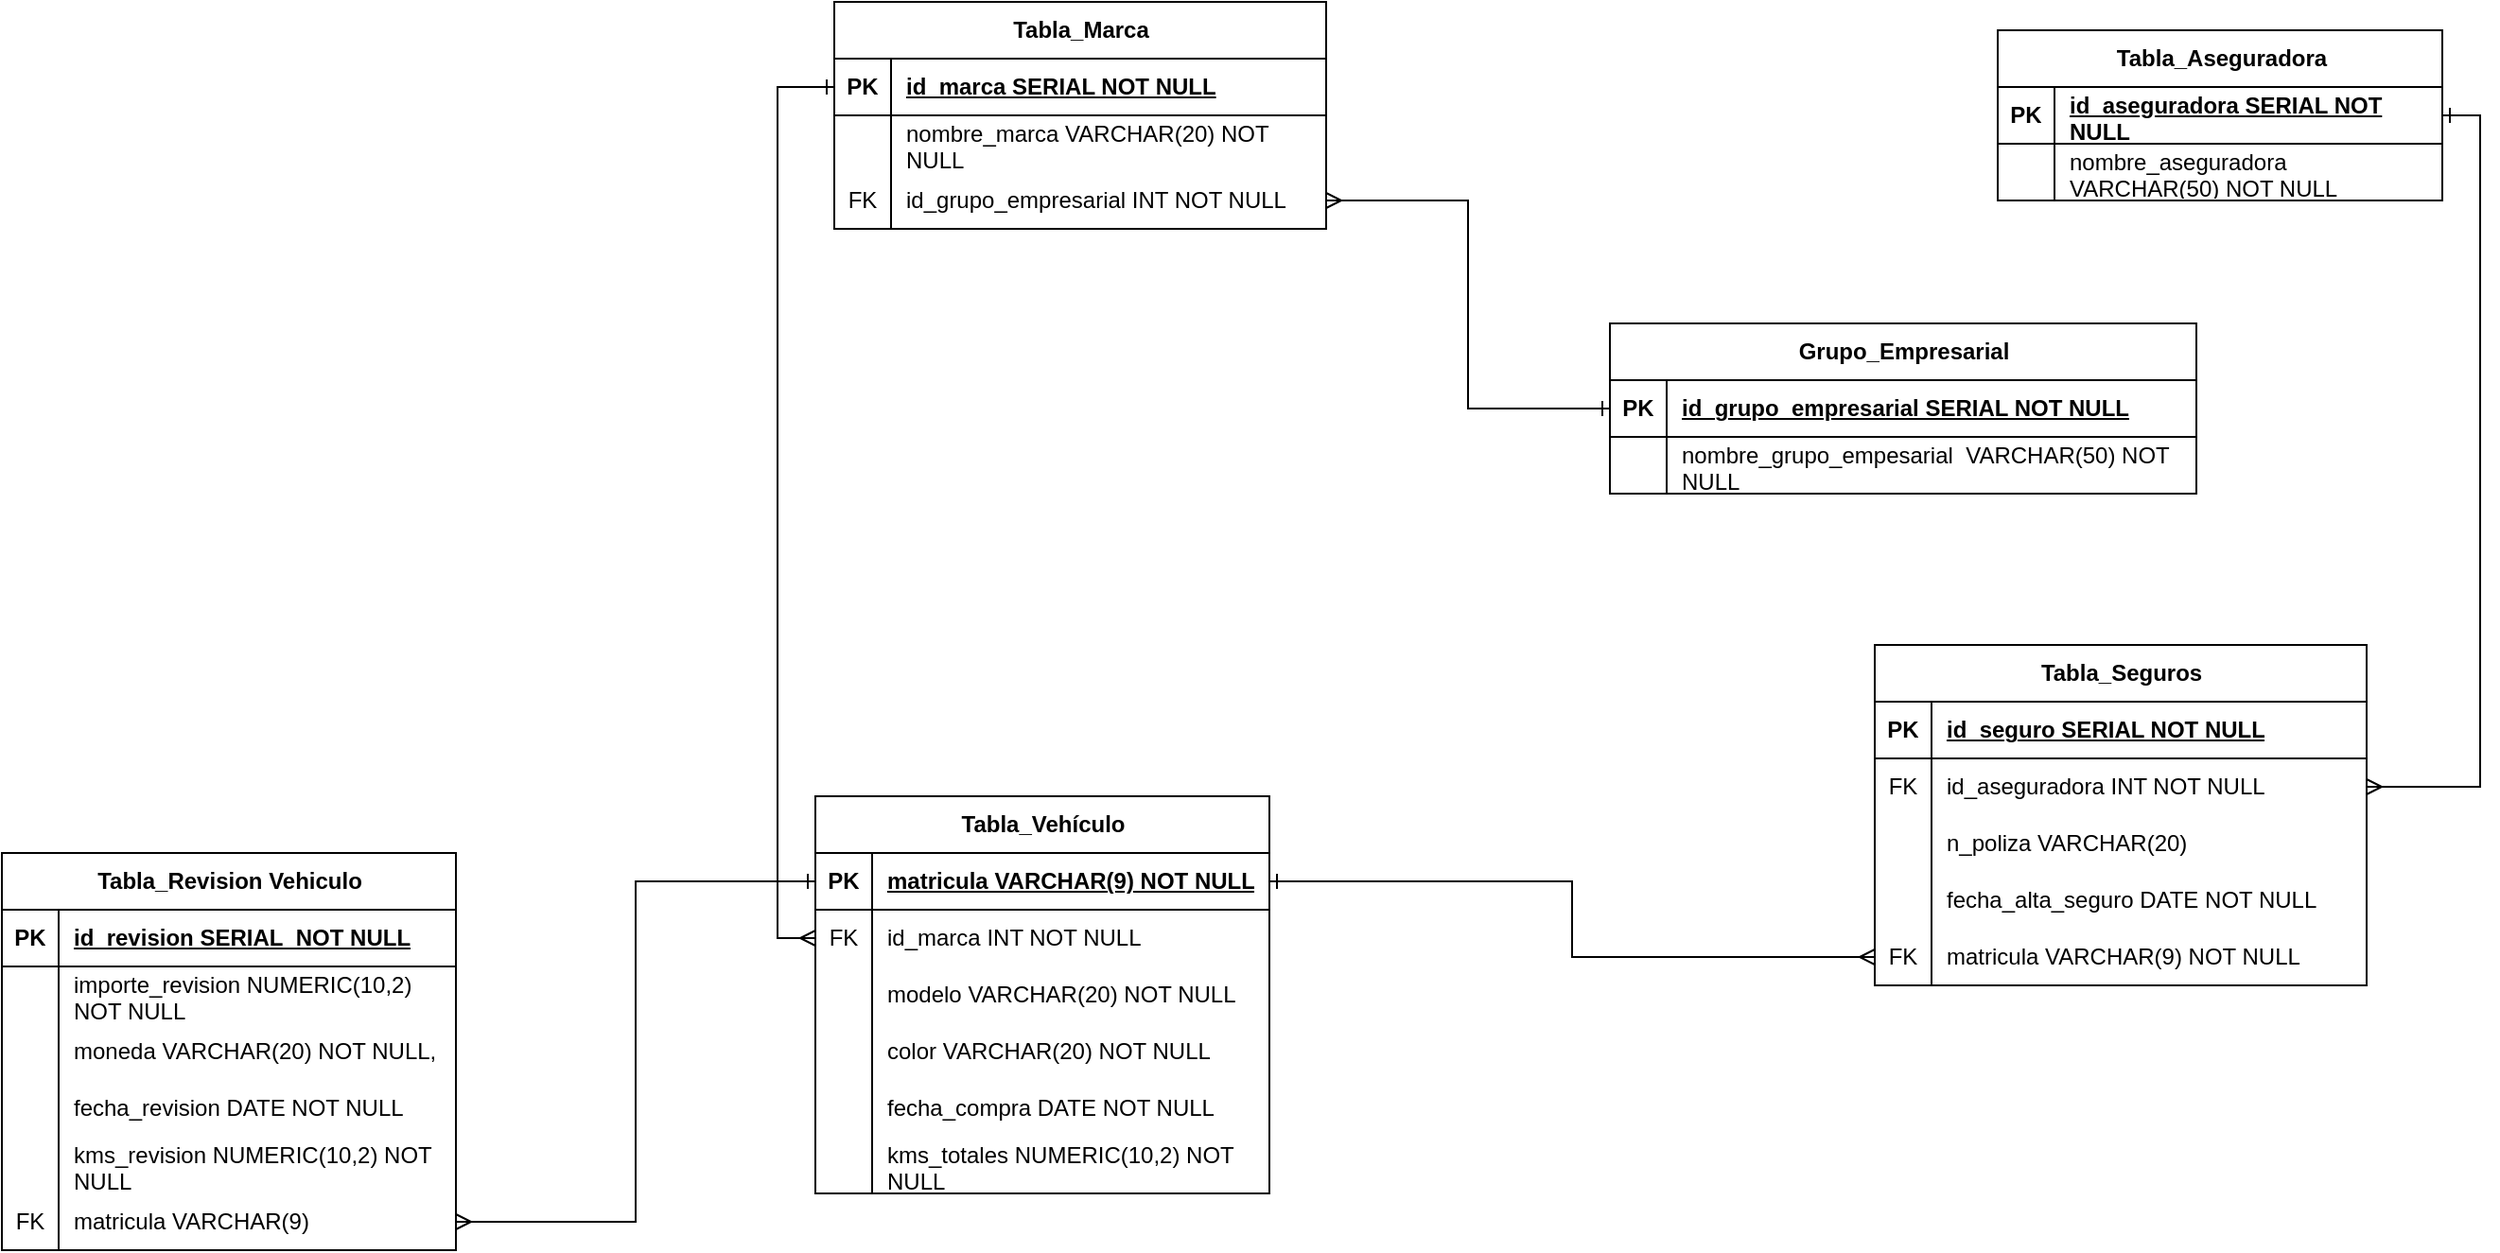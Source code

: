 <mxfile version="21.7.5" type="device">
  <diagram name="Page-1" id="oUNjSSE3--UeedlCqGmi">
    <mxGraphModel dx="2469" dy="788" grid="1" gridSize="10" guides="1" tooltips="1" connect="1" arrows="1" fold="1" page="1" pageScale="1" pageWidth="850" pageHeight="1100" math="0" shadow="0">
      <root>
        <mxCell id="0" />
        <mxCell id="1" parent="0" />
        <mxCell id="icRVlweDGyHsWJrIDKDO-14" value="Grupo_Empresarial" style="shape=table;startSize=30;container=1;collapsible=1;childLayout=tableLayout;fixedRows=1;rowLines=0;fontStyle=1;align=center;resizeLast=1;html=1;" parent="1" vertex="1">
          <mxGeometry x="130" y="350" width="310" height="90" as="geometry" />
        </mxCell>
        <mxCell id="icRVlweDGyHsWJrIDKDO-15" value="" style="shape=tableRow;horizontal=0;startSize=0;swimlaneHead=0;swimlaneBody=0;fillColor=none;collapsible=0;dropTarget=0;points=[[0,0.5],[1,0.5]];portConstraint=eastwest;top=0;left=0;right=0;bottom=1;" parent="icRVlweDGyHsWJrIDKDO-14" vertex="1">
          <mxGeometry y="30" width="310" height="30" as="geometry" />
        </mxCell>
        <mxCell id="icRVlweDGyHsWJrIDKDO-16" value="PK" style="shape=partialRectangle;connectable=0;fillColor=none;top=0;left=0;bottom=0;right=0;fontStyle=1;overflow=hidden;whiteSpace=wrap;html=1;" parent="icRVlweDGyHsWJrIDKDO-15" vertex="1">
          <mxGeometry width="30" height="30" as="geometry">
            <mxRectangle width="30" height="30" as="alternateBounds" />
          </mxGeometry>
        </mxCell>
        <mxCell id="icRVlweDGyHsWJrIDKDO-17" value="id_grupo_empresarial SERIAL NOT NULL" style="shape=partialRectangle;connectable=0;fillColor=none;top=0;left=0;bottom=0;right=0;align=left;spacingLeft=6;fontStyle=5;overflow=hidden;whiteSpace=wrap;html=1;" parent="icRVlweDGyHsWJrIDKDO-15" vertex="1">
          <mxGeometry x="30" width="280" height="30" as="geometry">
            <mxRectangle width="280" height="30" as="alternateBounds" />
          </mxGeometry>
        </mxCell>
        <mxCell id="icRVlweDGyHsWJrIDKDO-18" value="" style="shape=tableRow;horizontal=0;startSize=0;swimlaneHead=0;swimlaneBody=0;fillColor=none;collapsible=0;dropTarget=0;points=[[0,0.5],[1,0.5]];portConstraint=eastwest;top=0;left=0;right=0;bottom=0;" parent="icRVlweDGyHsWJrIDKDO-14" vertex="1">
          <mxGeometry y="60" width="310" height="30" as="geometry" />
        </mxCell>
        <mxCell id="icRVlweDGyHsWJrIDKDO-19" value="" style="shape=partialRectangle;connectable=0;fillColor=none;top=0;left=0;bottom=0;right=0;editable=1;overflow=hidden;whiteSpace=wrap;html=1;" parent="icRVlweDGyHsWJrIDKDO-18" vertex="1">
          <mxGeometry width="30" height="30" as="geometry">
            <mxRectangle width="30" height="30" as="alternateBounds" />
          </mxGeometry>
        </mxCell>
        <mxCell id="icRVlweDGyHsWJrIDKDO-20" value="nombre_grupo_empesarial&amp;nbsp; VARCHAR(50) NOT NULL" style="shape=partialRectangle;connectable=0;fillColor=none;top=0;left=0;bottom=0;right=0;align=left;spacingLeft=6;overflow=hidden;whiteSpace=wrap;html=1;" parent="icRVlweDGyHsWJrIDKDO-18" vertex="1">
          <mxGeometry x="30" width="280" height="30" as="geometry">
            <mxRectangle width="280" height="30" as="alternateBounds" />
          </mxGeometry>
        </mxCell>
        <mxCell id="icRVlweDGyHsWJrIDKDO-27" value="Tabla_Marca" style="shape=table;startSize=30;container=1;collapsible=1;childLayout=tableLayout;fixedRows=1;rowLines=0;fontStyle=1;align=center;resizeLast=1;html=1;" parent="1" vertex="1">
          <mxGeometry x="-280" y="180" width="260" height="120" as="geometry" />
        </mxCell>
        <mxCell id="icRVlweDGyHsWJrIDKDO-28" value="" style="shape=tableRow;horizontal=0;startSize=0;swimlaneHead=0;swimlaneBody=0;fillColor=none;collapsible=0;dropTarget=0;points=[[0,0.5],[1,0.5]];portConstraint=eastwest;top=0;left=0;right=0;bottom=1;" parent="icRVlweDGyHsWJrIDKDO-27" vertex="1">
          <mxGeometry y="30" width="260" height="30" as="geometry" />
        </mxCell>
        <mxCell id="icRVlweDGyHsWJrIDKDO-29" value="PK" style="shape=partialRectangle;connectable=0;fillColor=none;top=0;left=0;bottom=0;right=0;fontStyle=1;overflow=hidden;whiteSpace=wrap;html=1;" parent="icRVlweDGyHsWJrIDKDO-28" vertex="1">
          <mxGeometry width="30" height="30" as="geometry">
            <mxRectangle width="30" height="30" as="alternateBounds" />
          </mxGeometry>
        </mxCell>
        <mxCell id="icRVlweDGyHsWJrIDKDO-30" value="id_marca SERIAL NOT NULL" style="shape=partialRectangle;connectable=0;fillColor=none;top=0;left=0;bottom=0;right=0;align=left;spacingLeft=6;fontStyle=5;overflow=hidden;whiteSpace=wrap;html=1;" parent="icRVlweDGyHsWJrIDKDO-28" vertex="1">
          <mxGeometry x="30" width="230" height="30" as="geometry">
            <mxRectangle width="230" height="30" as="alternateBounds" />
          </mxGeometry>
        </mxCell>
        <mxCell id="icRVlweDGyHsWJrIDKDO-31" value="" style="shape=tableRow;horizontal=0;startSize=0;swimlaneHead=0;swimlaneBody=0;fillColor=none;collapsible=0;dropTarget=0;points=[[0,0.5],[1,0.5]];portConstraint=eastwest;top=0;left=0;right=0;bottom=0;" parent="icRVlweDGyHsWJrIDKDO-27" vertex="1">
          <mxGeometry y="60" width="260" height="30" as="geometry" />
        </mxCell>
        <mxCell id="icRVlweDGyHsWJrIDKDO-32" value="" style="shape=partialRectangle;connectable=0;fillColor=none;top=0;left=0;bottom=0;right=0;editable=1;overflow=hidden;whiteSpace=wrap;html=1;" parent="icRVlweDGyHsWJrIDKDO-31" vertex="1">
          <mxGeometry width="30" height="30" as="geometry">
            <mxRectangle width="30" height="30" as="alternateBounds" />
          </mxGeometry>
        </mxCell>
        <mxCell id="icRVlweDGyHsWJrIDKDO-33" value="nombre_marca VARCHAR(20) NOT NULL" style="shape=partialRectangle;connectable=0;fillColor=none;top=0;left=0;bottom=0;right=0;align=left;spacingLeft=6;overflow=hidden;whiteSpace=wrap;html=1;" parent="icRVlweDGyHsWJrIDKDO-31" vertex="1">
          <mxGeometry x="30" width="230" height="30" as="geometry">
            <mxRectangle width="230" height="30" as="alternateBounds" />
          </mxGeometry>
        </mxCell>
        <mxCell id="icRVlweDGyHsWJrIDKDO-34" value="" style="shape=tableRow;horizontal=0;startSize=0;swimlaneHead=0;swimlaneBody=0;fillColor=none;collapsible=0;dropTarget=0;points=[[0,0.5],[1,0.5]];portConstraint=eastwest;top=0;left=0;right=0;bottom=0;" parent="icRVlweDGyHsWJrIDKDO-27" vertex="1">
          <mxGeometry y="90" width="260" height="30" as="geometry" />
        </mxCell>
        <mxCell id="icRVlweDGyHsWJrIDKDO-35" value="FK" style="shape=partialRectangle;connectable=0;fillColor=none;top=0;left=0;bottom=0;right=0;editable=1;overflow=hidden;whiteSpace=wrap;html=1;" parent="icRVlweDGyHsWJrIDKDO-34" vertex="1">
          <mxGeometry width="30" height="30" as="geometry">
            <mxRectangle width="30" height="30" as="alternateBounds" />
          </mxGeometry>
        </mxCell>
        <mxCell id="icRVlweDGyHsWJrIDKDO-36" value="id_grupo_empresarial INT NOT NULL" style="shape=partialRectangle;connectable=0;fillColor=none;top=0;left=0;bottom=0;right=0;align=left;spacingLeft=6;overflow=hidden;whiteSpace=wrap;html=1;" parent="icRVlweDGyHsWJrIDKDO-34" vertex="1">
          <mxGeometry x="30" width="230" height="30" as="geometry">
            <mxRectangle width="230" height="30" as="alternateBounds" />
          </mxGeometry>
        </mxCell>
        <mxCell id="icRVlweDGyHsWJrIDKDO-40" value="Tabla_Vehículo" style="shape=table;startSize=30;container=1;collapsible=1;childLayout=tableLayout;fixedRows=1;rowLines=0;fontStyle=1;align=center;resizeLast=1;html=1;" parent="1" vertex="1">
          <mxGeometry x="-290" y="600" width="240" height="210" as="geometry" />
        </mxCell>
        <mxCell id="icRVlweDGyHsWJrIDKDO-41" value="" style="shape=tableRow;horizontal=0;startSize=0;swimlaneHead=0;swimlaneBody=0;fillColor=none;collapsible=0;dropTarget=0;points=[[0,0.5],[1,0.5]];portConstraint=eastwest;top=0;left=0;right=0;bottom=1;" parent="icRVlweDGyHsWJrIDKDO-40" vertex="1">
          <mxGeometry y="30" width="240" height="30" as="geometry" />
        </mxCell>
        <mxCell id="icRVlweDGyHsWJrIDKDO-42" value="PK" style="shape=partialRectangle;connectable=0;fillColor=none;top=0;left=0;bottom=0;right=0;fontStyle=1;overflow=hidden;whiteSpace=wrap;html=1;" parent="icRVlweDGyHsWJrIDKDO-41" vertex="1">
          <mxGeometry width="30" height="30" as="geometry">
            <mxRectangle width="30" height="30" as="alternateBounds" />
          </mxGeometry>
        </mxCell>
        <mxCell id="icRVlweDGyHsWJrIDKDO-43" value="matricula VARCHAR(9) NOT NULL" style="shape=partialRectangle;connectable=0;fillColor=none;top=0;left=0;bottom=0;right=0;align=left;spacingLeft=6;fontStyle=5;overflow=hidden;whiteSpace=wrap;html=1;" parent="icRVlweDGyHsWJrIDKDO-41" vertex="1">
          <mxGeometry x="30" width="210" height="30" as="geometry">
            <mxRectangle width="210" height="30" as="alternateBounds" />
          </mxGeometry>
        </mxCell>
        <mxCell id="icRVlweDGyHsWJrIDKDO-44" value="" style="shape=tableRow;horizontal=0;startSize=0;swimlaneHead=0;swimlaneBody=0;fillColor=none;collapsible=0;dropTarget=0;points=[[0,0.5],[1,0.5]];portConstraint=eastwest;top=0;left=0;right=0;bottom=0;" parent="icRVlweDGyHsWJrIDKDO-40" vertex="1">
          <mxGeometry y="60" width="240" height="30" as="geometry" />
        </mxCell>
        <mxCell id="icRVlweDGyHsWJrIDKDO-45" value="FK" style="shape=partialRectangle;connectable=0;fillColor=none;top=0;left=0;bottom=0;right=0;editable=1;overflow=hidden;whiteSpace=wrap;html=1;" parent="icRVlweDGyHsWJrIDKDO-44" vertex="1">
          <mxGeometry width="30" height="30" as="geometry">
            <mxRectangle width="30" height="30" as="alternateBounds" />
          </mxGeometry>
        </mxCell>
        <mxCell id="icRVlweDGyHsWJrIDKDO-46" value="id_marca INT NOT NULL" style="shape=partialRectangle;connectable=0;fillColor=none;top=0;left=0;bottom=0;right=0;align=left;spacingLeft=6;overflow=hidden;whiteSpace=wrap;html=1;" parent="icRVlweDGyHsWJrIDKDO-44" vertex="1">
          <mxGeometry x="30" width="210" height="30" as="geometry">
            <mxRectangle width="210" height="30" as="alternateBounds" />
          </mxGeometry>
        </mxCell>
        <mxCell id="icRVlweDGyHsWJrIDKDO-47" value="" style="shape=tableRow;horizontal=0;startSize=0;swimlaneHead=0;swimlaneBody=0;fillColor=none;collapsible=0;dropTarget=0;points=[[0,0.5],[1,0.5]];portConstraint=eastwest;top=0;left=0;right=0;bottom=0;" parent="icRVlweDGyHsWJrIDKDO-40" vertex="1">
          <mxGeometry y="90" width="240" height="30" as="geometry" />
        </mxCell>
        <mxCell id="icRVlweDGyHsWJrIDKDO-48" value="" style="shape=partialRectangle;connectable=0;fillColor=none;top=0;left=0;bottom=0;right=0;editable=1;overflow=hidden;whiteSpace=wrap;html=1;" parent="icRVlweDGyHsWJrIDKDO-47" vertex="1">
          <mxGeometry width="30" height="30" as="geometry">
            <mxRectangle width="30" height="30" as="alternateBounds" />
          </mxGeometry>
        </mxCell>
        <mxCell id="icRVlweDGyHsWJrIDKDO-49" value="modelo VARCHAR(20) NOT NULL" style="shape=partialRectangle;connectable=0;fillColor=none;top=0;left=0;bottom=0;right=0;align=left;spacingLeft=6;overflow=hidden;whiteSpace=wrap;html=1;" parent="icRVlweDGyHsWJrIDKDO-47" vertex="1">
          <mxGeometry x="30" width="210" height="30" as="geometry">
            <mxRectangle width="210" height="30" as="alternateBounds" />
          </mxGeometry>
        </mxCell>
        <mxCell id="icRVlweDGyHsWJrIDKDO-50" value="" style="shape=tableRow;horizontal=0;startSize=0;swimlaneHead=0;swimlaneBody=0;fillColor=none;collapsible=0;dropTarget=0;points=[[0,0.5],[1,0.5]];portConstraint=eastwest;top=0;left=0;right=0;bottom=0;" parent="icRVlweDGyHsWJrIDKDO-40" vertex="1">
          <mxGeometry y="120" width="240" height="30" as="geometry" />
        </mxCell>
        <mxCell id="icRVlweDGyHsWJrIDKDO-51" value="" style="shape=partialRectangle;connectable=0;fillColor=none;top=0;left=0;bottom=0;right=0;editable=1;overflow=hidden;whiteSpace=wrap;html=1;" parent="icRVlweDGyHsWJrIDKDO-50" vertex="1">
          <mxGeometry width="30" height="30" as="geometry">
            <mxRectangle width="30" height="30" as="alternateBounds" />
          </mxGeometry>
        </mxCell>
        <mxCell id="icRVlweDGyHsWJrIDKDO-52" value="color VARCHAR(20) NOT NULL" style="shape=partialRectangle;connectable=0;fillColor=none;top=0;left=0;bottom=0;right=0;align=left;spacingLeft=6;overflow=hidden;whiteSpace=wrap;html=1;" parent="icRVlweDGyHsWJrIDKDO-50" vertex="1">
          <mxGeometry x="30" width="210" height="30" as="geometry">
            <mxRectangle width="210" height="30" as="alternateBounds" />
          </mxGeometry>
        </mxCell>
        <mxCell id="FIK47ibrqpsA9X7uFQkj-14" value="" style="shape=tableRow;horizontal=0;startSize=0;swimlaneHead=0;swimlaneBody=0;fillColor=none;collapsible=0;dropTarget=0;points=[[0,0.5],[1,0.5]];portConstraint=eastwest;top=0;left=0;right=0;bottom=0;" parent="icRVlweDGyHsWJrIDKDO-40" vertex="1">
          <mxGeometry y="150" width="240" height="30" as="geometry" />
        </mxCell>
        <mxCell id="FIK47ibrqpsA9X7uFQkj-15" value="" style="shape=partialRectangle;connectable=0;fillColor=none;top=0;left=0;bottom=0;right=0;editable=1;overflow=hidden;whiteSpace=wrap;html=1;" parent="FIK47ibrqpsA9X7uFQkj-14" vertex="1">
          <mxGeometry width="30" height="30" as="geometry">
            <mxRectangle width="30" height="30" as="alternateBounds" />
          </mxGeometry>
        </mxCell>
        <mxCell id="FIK47ibrqpsA9X7uFQkj-16" value="fecha_compra DATE NOT NULL&amp;nbsp;" style="shape=partialRectangle;connectable=0;fillColor=none;top=0;left=0;bottom=0;right=0;align=left;spacingLeft=6;overflow=hidden;whiteSpace=wrap;html=1;" parent="FIK47ibrqpsA9X7uFQkj-14" vertex="1">
          <mxGeometry x="30" width="210" height="30" as="geometry">
            <mxRectangle width="210" height="30" as="alternateBounds" />
          </mxGeometry>
        </mxCell>
        <mxCell id="FIK47ibrqpsA9X7uFQkj-17" value="" style="shape=tableRow;horizontal=0;startSize=0;swimlaneHead=0;swimlaneBody=0;fillColor=none;collapsible=0;dropTarget=0;points=[[0,0.5],[1,0.5]];portConstraint=eastwest;top=0;left=0;right=0;bottom=0;" parent="icRVlweDGyHsWJrIDKDO-40" vertex="1">
          <mxGeometry y="180" width="240" height="30" as="geometry" />
        </mxCell>
        <mxCell id="FIK47ibrqpsA9X7uFQkj-18" value="" style="shape=partialRectangle;connectable=0;fillColor=none;top=0;left=0;bottom=0;right=0;editable=1;overflow=hidden;whiteSpace=wrap;html=1;" parent="FIK47ibrqpsA9X7uFQkj-17" vertex="1">
          <mxGeometry width="30" height="30" as="geometry">
            <mxRectangle width="30" height="30" as="alternateBounds" />
          </mxGeometry>
        </mxCell>
        <mxCell id="FIK47ibrqpsA9X7uFQkj-19" value="kms_totales NUMERIC(10,2) NOT NULL" style="shape=partialRectangle;connectable=0;fillColor=none;top=0;left=0;bottom=0;right=0;align=left;spacingLeft=6;overflow=hidden;whiteSpace=wrap;html=1;" parent="FIK47ibrqpsA9X7uFQkj-17" vertex="1">
          <mxGeometry x="30" width="210" height="30" as="geometry">
            <mxRectangle width="210" height="30" as="alternateBounds" />
          </mxGeometry>
        </mxCell>
        <mxCell id="FIK47ibrqpsA9X7uFQkj-23" value="Tabla_Seguros" style="shape=table;startSize=30;container=1;collapsible=1;childLayout=tableLayout;fixedRows=1;rowLines=0;fontStyle=1;align=center;resizeLast=1;html=1;" parent="1" vertex="1">
          <mxGeometry x="270" y="520" width="260" height="180" as="geometry" />
        </mxCell>
        <mxCell id="FIK47ibrqpsA9X7uFQkj-24" value="" style="shape=tableRow;horizontal=0;startSize=0;swimlaneHead=0;swimlaneBody=0;fillColor=none;collapsible=0;dropTarget=0;points=[[0,0.5],[1,0.5]];portConstraint=eastwest;top=0;left=0;right=0;bottom=1;" parent="FIK47ibrqpsA9X7uFQkj-23" vertex="1">
          <mxGeometry y="30" width="260" height="30" as="geometry" />
        </mxCell>
        <mxCell id="FIK47ibrqpsA9X7uFQkj-25" value="PK" style="shape=partialRectangle;connectable=0;fillColor=none;top=0;left=0;bottom=0;right=0;fontStyle=1;overflow=hidden;whiteSpace=wrap;html=1;" parent="FIK47ibrqpsA9X7uFQkj-24" vertex="1">
          <mxGeometry width="30" height="30" as="geometry">
            <mxRectangle width="30" height="30" as="alternateBounds" />
          </mxGeometry>
        </mxCell>
        <mxCell id="FIK47ibrqpsA9X7uFQkj-26" value="id_seguro SERIAL NOT NULL" style="shape=partialRectangle;connectable=0;fillColor=none;top=0;left=0;bottom=0;right=0;align=left;spacingLeft=6;fontStyle=5;overflow=hidden;whiteSpace=wrap;html=1;" parent="FIK47ibrqpsA9X7uFQkj-24" vertex="1">
          <mxGeometry x="30" width="230" height="30" as="geometry">
            <mxRectangle width="230" height="30" as="alternateBounds" />
          </mxGeometry>
        </mxCell>
        <mxCell id="FIK47ibrqpsA9X7uFQkj-58" value="" style="shape=tableRow;horizontal=0;startSize=0;swimlaneHead=0;swimlaneBody=0;fillColor=none;collapsible=0;dropTarget=0;points=[[0,0.5],[1,0.5]];portConstraint=eastwest;top=0;left=0;right=0;bottom=0;" parent="FIK47ibrqpsA9X7uFQkj-23" vertex="1">
          <mxGeometry y="60" width="260" height="30" as="geometry" />
        </mxCell>
        <mxCell id="FIK47ibrqpsA9X7uFQkj-59" value="FK" style="shape=partialRectangle;connectable=0;fillColor=none;top=0;left=0;bottom=0;right=0;editable=1;overflow=hidden;whiteSpace=wrap;html=1;" parent="FIK47ibrqpsA9X7uFQkj-58" vertex="1">
          <mxGeometry width="30" height="30" as="geometry">
            <mxRectangle width="30" height="30" as="alternateBounds" />
          </mxGeometry>
        </mxCell>
        <mxCell id="FIK47ibrqpsA9X7uFQkj-60" value="id_aseguradora INT NOT NULL" style="shape=partialRectangle;connectable=0;fillColor=none;top=0;left=0;bottom=0;right=0;align=left;spacingLeft=6;overflow=hidden;whiteSpace=wrap;html=1;" parent="FIK47ibrqpsA9X7uFQkj-58" vertex="1">
          <mxGeometry x="30" width="230" height="30" as="geometry">
            <mxRectangle width="230" height="30" as="alternateBounds" />
          </mxGeometry>
        </mxCell>
        <mxCell id="FIK47ibrqpsA9X7uFQkj-27" value="" style="shape=tableRow;horizontal=0;startSize=0;swimlaneHead=0;swimlaneBody=0;fillColor=none;collapsible=0;dropTarget=0;points=[[0,0.5],[1,0.5]];portConstraint=eastwest;top=0;left=0;right=0;bottom=0;" parent="FIK47ibrqpsA9X7uFQkj-23" vertex="1">
          <mxGeometry y="90" width="260" height="30" as="geometry" />
        </mxCell>
        <mxCell id="FIK47ibrqpsA9X7uFQkj-28" value="" style="shape=partialRectangle;connectable=0;fillColor=none;top=0;left=0;bottom=0;right=0;editable=1;overflow=hidden;whiteSpace=wrap;html=1;" parent="FIK47ibrqpsA9X7uFQkj-27" vertex="1">
          <mxGeometry width="30" height="30" as="geometry">
            <mxRectangle width="30" height="30" as="alternateBounds" />
          </mxGeometry>
        </mxCell>
        <mxCell id="FIK47ibrqpsA9X7uFQkj-29" value="n_poliza VARCHAR(20)" style="shape=partialRectangle;connectable=0;fillColor=none;top=0;left=0;bottom=0;right=0;align=left;spacingLeft=6;overflow=hidden;whiteSpace=wrap;html=1;" parent="FIK47ibrqpsA9X7uFQkj-27" vertex="1">
          <mxGeometry x="30" width="230" height="30" as="geometry">
            <mxRectangle width="230" height="30" as="alternateBounds" />
          </mxGeometry>
        </mxCell>
        <mxCell id="FIK47ibrqpsA9X7uFQkj-30" value="" style="shape=tableRow;horizontal=0;startSize=0;swimlaneHead=0;swimlaneBody=0;fillColor=none;collapsible=0;dropTarget=0;points=[[0,0.5],[1,0.5]];portConstraint=eastwest;top=0;left=0;right=0;bottom=0;" parent="FIK47ibrqpsA9X7uFQkj-23" vertex="1">
          <mxGeometry y="120" width="260" height="30" as="geometry" />
        </mxCell>
        <mxCell id="FIK47ibrqpsA9X7uFQkj-31" value="" style="shape=partialRectangle;connectable=0;fillColor=none;top=0;left=0;bottom=0;right=0;editable=1;overflow=hidden;whiteSpace=wrap;html=1;" parent="FIK47ibrqpsA9X7uFQkj-30" vertex="1">
          <mxGeometry width="30" height="30" as="geometry">
            <mxRectangle width="30" height="30" as="alternateBounds" />
          </mxGeometry>
        </mxCell>
        <mxCell id="FIK47ibrqpsA9X7uFQkj-32" value="fecha_alta_seguro DATE NOT NULL&amp;nbsp;" style="shape=partialRectangle;connectable=0;fillColor=none;top=0;left=0;bottom=0;right=0;align=left;spacingLeft=6;overflow=hidden;whiteSpace=wrap;html=1;" parent="FIK47ibrqpsA9X7uFQkj-30" vertex="1">
          <mxGeometry x="30" width="230" height="30" as="geometry">
            <mxRectangle width="230" height="30" as="alternateBounds" />
          </mxGeometry>
        </mxCell>
        <mxCell id="FIK47ibrqpsA9X7uFQkj-39" value="" style="shape=tableRow;horizontal=0;startSize=0;swimlaneHead=0;swimlaneBody=0;fillColor=none;collapsible=0;dropTarget=0;points=[[0,0.5],[1,0.5]];portConstraint=eastwest;top=0;left=0;right=0;bottom=0;" parent="FIK47ibrqpsA9X7uFQkj-23" vertex="1">
          <mxGeometry y="150" width="260" height="30" as="geometry" />
        </mxCell>
        <mxCell id="FIK47ibrqpsA9X7uFQkj-40" value="FK" style="shape=partialRectangle;connectable=0;fillColor=none;top=0;left=0;bottom=0;right=0;editable=1;overflow=hidden;whiteSpace=wrap;html=1;" parent="FIK47ibrqpsA9X7uFQkj-39" vertex="1">
          <mxGeometry width="30" height="30" as="geometry">
            <mxRectangle width="30" height="30" as="alternateBounds" />
          </mxGeometry>
        </mxCell>
        <mxCell id="FIK47ibrqpsA9X7uFQkj-41" value="matricula VARCHAR(9) NOT NULL" style="shape=partialRectangle;connectable=0;fillColor=none;top=0;left=0;bottom=0;right=0;align=left;spacingLeft=6;overflow=hidden;whiteSpace=wrap;html=1;" parent="FIK47ibrqpsA9X7uFQkj-39" vertex="1">
          <mxGeometry x="30" width="230" height="30" as="geometry">
            <mxRectangle width="230" height="30" as="alternateBounds" />
          </mxGeometry>
        </mxCell>
        <mxCell id="FIK47ibrqpsA9X7uFQkj-45" value="Tabla_Aseguradora" style="shape=table;startSize=30;container=1;collapsible=1;childLayout=tableLayout;fixedRows=1;rowLines=0;fontStyle=1;align=center;resizeLast=1;html=1;" parent="1" vertex="1">
          <mxGeometry x="335" y="195" width="235" height="90" as="geometry" />
        </mxCell>
        <mxCell id="FIK47ibrqpsA9X7uFQkj-46" value="" style="shape=tableRow;horizontal=0;startSize=0;swimlaneHead=0;swimlaneBody=0;fillColor=none;collapsible=0;dropTarget=0;points=[[0,0.5],[1,0.5]];portConstraint=eastwest;top=0;left=0;right=0;bottom=1;" parent="FIK47ibrqpsA9X7uFQkj-45" vertex="1">
          <mxGeometry y="30" width="235" height="30" as="geometry" />
        </mxCell>
        <mxCell id="FIK47ibrqpsA9X7uFQkj-47" value="PK" style="shape=partialRectangle;connectable=0;fillColor=none;top=0;left=0;bottom=0;right=0;fontStyle=1;overflow=hidden;whiteSpace=wrap;html=1;" parent="FIK47ibrqpsA9X7uFQkj-46" vertex="1">
          <mxGeometry width="30" height="30" as="geometry">
            <mxRectangle width="30" height="30" as="alternateBounds" />
          </mxGeometry>
        </mxCell>
        <mxCell id="FIK47ibrqpsA9X7uFQkj-48" value="id_aseguradora&amp;nbsp;SERIAL NOT NULL" style="shape=partialRectangle;connectable=0;fillColor=none;top=0;left=0;bottom=0;right=0;align=left;spacingLeft=6;fontStyle=5;overflow=hidden;whiteSpace=wrap;html=1;" parent="FIK47ibrqpsA9X7uFQkj-46" vertex="1">
          <mxGeometry x="30" width="205" height="30" as="geometry">
            <mxRectangle width="205" height="30" as="alternateBounds" />
          </mxGeometry>
        </mxCell>
        <mxCell id="FIK47ibrqpsA9X7uFQkj-49" value="" style="shape=tableRow;horizontal=0;startSize=0;swimlaneHead=0;swimlaneBody=0;fillColor=none;collapsible=0;dropTarget=0;points=[[0,0.5],[1,0.5]];portConstraint=eastwest;top=0;left=0;right=0;bottom=0;" parent="FIK47ibrqpsA9X7uFQkj-45" vertex="1">
          <mxGeometry y="60" width="235" height="30" as="geometry" />
        </mxCell>
        <mxCell id="FIK47ibrqpsA9X7uFQkj-50" value="" style="shape=partialRectangle;connectable=0;fillColor=none;top=0;left=0;bottom=0;right=0;editable=1;overflow=hidden;whiteSpace=wrap;html=1;" parent="FIK47ibrqpsA9X7uFQkj-49" vertex="1">
          <mxGeometry width="30" height="30" as="geometry">
            <mxRectangle width="30" height="30" as="alternateBounds" />
          </mxGeometry>
        </mxCell>
        <mxCell id="FIK47ibrqpsA9X7uFQkj-51" value="nombre_aseguradora VARCHAR(50) NOT NULL" style="shape=partialRectangle;connectable=0;fillColor=none;top=0;left=0;bottom=0;right=0;align=left;spacingLeft=6;overflow=hidden;whiteSpace=wrap;html=1;" parent="FIK47ibrqpsA9X7uFQkj-49" vertex="1">
          <mxGeometry x="30" width="205" height="30" as="geometry">
            <mxRectangle width="205" height="30" as="alternateBounds" />
          </mxGeometry>
        </mxCell>
        <mxCell id="FIK47ibrqpsA9X7uFQkj-67" style="edgeStyle=orthogonalEdgeStyle;rounded=0;orthogonalLoop=1;jettySize=auto;html=1;exitX=0;exitY=0.5;exitDx=0;exitDy=0;entryX=0;entryY=0.5;entryDx=0;entryDy=0;endArrow=ERmany;endFill=0;startArrow=ERone;startFill=0;" parent="1" source="icRVlweDGyHsWJrIDKDO-28" target="icRVlweDGyHsWJrIDKDO-44" edge="1">
          <mxGeometry relative="1" as="geometry" />
        </mxCell>
        <mxCell id="FIK47ibrqpsA9X7uFQkj-69" style="edgeStyle=orthogonalEdgeStyle;rounded=0;orthogonalLoop=1;jettySize=auto;html=1;exitX=0;exitY=0.5;exitDx=0;exitDy=0;entryX=1;entryY=0.5;entryDx=0;entryDy=0;startArrow=ERone;startFill=0;endArrow=ERmany;endFill=0;" parent="1" source="icRVlweDGyHsWJrIDKDO-15" target="icRVlweDGyHsWJrIDKDO-34" edge="1">
          <mxGeometry relative="1" as="geometry" />
        </mxCell>
        <mxCell id="FIK47ibrqpsA9X7uFQkj-70" style="edgeStyle=orthogonalEdgeStyle;rounded=0;orthogonalLoop=1;jettySize=auto;html=1;exitX=1;exitY=0.5;exitDx=0;exitDy=0;entryX=1;entryY=0.5;entryDx=0;entryDy=0;startArrow=ERone;startFill=0;endArrow=ERmany;endFill=0;" parent="1" source="FIK47ibrqpsA9X7uFQkj-46" target="FIK47ibrqpsA9X7uFQkj-58" edge="1">
          <mxGeometry relative="1" as="geometry" />
        </mxCell>
        <mxCell id="FIK47ibrqpsA9X7uFQkj-71" style="edgeStyle=orthogonalEdgeStyle;rounded=0;orthogonalLoop=1;jettySize=auto;html=1;exitX=1;exitY=0.5;exitDx=0;exitDy=0;entryX=0;entryY=0.5;entryDx=0;entryDy=0;startArrow=ERone;startFill=0;endArrow=ERmany;endFill=0;" parent="1" source="icRVlweDGyHsWJrIDKDO-41" target="FIK47ibrqpsA9X7uFQkj-39" edge="1">
          <mxGeometry relative="1" as="geometry" />
        </mxCell>
        <mxCell id="fIxuQzJ3_uiA4uYiG3nI-1" value="Tabla_Revision Vehiculo" style="shape=table;startSize=30;container=1;collapsible=1;childLayout=tableLayout;fixedRows=1;rowLines=0;fontStyle=1;align=center;resizeLast=1;html=1;" parent="1" vertex="1">
          <mxGeometry x="-720" y="630" width="240.0" height="210" as="geometry" />
        </mxCell>
        <mxCell id="fIxuQzJ3_uiA4uYiG3nI-2" value="" style="shape=tableRow;horizontal=0;startSize=0;swimlaneHead=0;swimlaneBody=0;fillColor=none;collapsible=0;dropTarget=0;points=[[0,0.5],[1,0.5]];portConstraint=eastwest;top=0;left=0;right=0;bottom=1;" parent="fIxuQzJ3_uiA4uYiG3nI-1" vertex="1">
          <mxGeometry y="30" width="240.0" height="30" as="geometry" />
        </mxCell>
        <mxCell id="fIxuQzJ3_uiA4uYiG3nI-3" value="PK" style="shape=partialRectangle;connectable=0;fillColor=none;top=0;left=0;bottom=0;right=0;fontStyle=1;overflow=hidden;whiteSpace=wrap;html=1;" parent="fIxuQzJ3_uiA4uYiG3nI-2" vertex="1">
          <mxGeometry width="30" height="30" as="geometry">
            <mxRectangle width="30" height="30" as="alternateBounds" />
          </mxGeometry>
        </mxCell>
        <mxCell id="fIxuQzJ3_uiA4uYiG3nI-4" value="id_revision SERIAL&amp;nbsp; NOT NULL" style="shape=partialRectangle;connectable=0;fillColor=none;top=0;left=0;bottom=0;right=0;align=left;spacingLeft=6;fontStyle=5;overflow=hidden;whiteSpace=wrap;html=1;" parent="fIxuQzJ3_uiA4uYiG3nI-2" vertex="1">
          <mxGeometry x="30" width="210.0" height="30" as="geometry">
            <mxRectangle width="210.0" height="30" as="alternateBounds" />
          </mxGeometry>
        </mxCell>
        <mxCell id="fIxuQzJ3_uiA4uYiG3nI-5" value="" style="shape=tableRow;horizontal=0;startSize=0;swimlaneHead=0;swimlaneBody=0;fillColor=none;collapsible=0;dropTarget=0;points=[[0,0.5],[1,0.5]];portConstraint=eastwest;top=0;left=0;right=0;bottom=0;" parent="fIxuQzJ3_uiA4uYiG3nI-1" vertex="1">
          <mxGeometry y="60" width="240.0" height="30" as="geometry" />
        </mxCell>
        <mxCell id="fIxuQzJ3_uiA4uYiG3nI-6" value="" style="shape=partialRectangle;connectable=0;fillColor=none;top=0;left=0;bottom=0;right=0;editable=1;overflow=hidden;whiteSpace=wrap;html=1;" parent="fIxuQzJ3_uiA4uYiG3nI-5" vertex="1">
          <mxGeometry width="30" height="30" as="geometry">
            <mxRectangle width="30" height="30" as="alternateBounds" />
          </mxGeometry>
        </mxCell>
        <mxCell id="fIxuQzJ3_uiA4uYiG3nI-7" value="importe_revision NUMERIC(10,2) NOT NULL" style="shape=partialRectangle;connectable=0;fillColor=none;top=0;left=0;bottom=0;right=0;align=left;spacingLeft=6;overflow=hidden;whiteSpace=wrap;html=1;" parent="fIxuQzJ3_uiA4uYiG3nI-5" vertex="1">
          <mxGeometry x="30" width="210.0" height="30" as="geometry">
            <mxRectangle width="210.0" height="30" as="alternateBounds" />
          </mxGeometry>
        </mxCell>
        <mxCell id="fIxuQzJ3_uiA4uYiG3nI-8" value="" style="shape=tableRow;horizontal=0;startSize=0;swimlaneHead=0;swimlaneBody=0;fillColor=none;collapsible=0;dropTarget=0;points=[[0,0.5],[1,0.5]];portConstraint=eastwest;top=0;left=0;right=0;bottom=0;" parent="fIxuQzJ3_uiA4uYiG3nI-1" vertex="1">
          <mxGeometry y="90" width="240.0" height="30" as="geometry" />
        </mxCell>
        <mxCell id="fIxuQzJ3_uiA4uYiG3nI-9" value="" style="shape=partialRectangle;connectable=0;fillColor=none;top=0;left=0;bottom=0;right=0;editable=1;overflow=hidden;whiteSpace=wrap;html=1;" parent="fIxuQzJ3_uiA4uYiG3nI-8" vertex="1">
          <mxGeometry width="30" height="30" as="geometry">
            <mxRectangle width="30" height="30" as="alternateBounds" />
          </mxGeometry>
        </mxCell>
        <mxCell id="fIxuQzJ3_uiA4uYiG3nI-10" value="moneda VARCHAR(20) NOT NULL," style="shape=partialRectangle;connectable=0;fillColor=none;top=0;left=0;bottom=0;right=0;align=left;spacingLeft=6;overflow=hidden;whiteSpace=wrap;html=1;" parent="fIxuQzJ3_uiA4uYiG3nI-8" vertex="1">
          <mxGeometry x="30" width="210.0" height="30" as="geometry">
            <mxRectangle width="210.0" height="30" as="alternateBounds" />
          </mxGeometry>
        </mxCell>
        <mxCell id="fIxuQzJ3_uiA4uYiG3nI-11" value="" style="shape=tableRow;horizontal=0;startSize=0;swimlaneHead=0;swimlaneBody=0;fillColor=none;collapsible=0;dropTarget=0;points=[[0,0.5],[1,0.5]];portConstraint=eastwest;top=0;left=0;right=0;bottom=0;" parent="fIxuQzJ3_uiA4uYiG3nI-1" vertex="1">
          <mxGeometry y="120" width="240.0" height="30" as="geometry" />
        </mxCell>
        <mxCell id="fIxuQzJ3_uiA4uYiG3nI-12" value="" style="shape=partialRectangle;connectable=0;fillColor=none;top=0;left=0;bottom=0;right=0;editable=1;overflow=hidden;whiteSpace=wrap;html=1;" parent="fIxuQzJ3_uiA4uYiG3nI-11" vertex="1">
          <mxGeometry width="30" height="30" as="geometry">
            <mxRectangle width="30" height="30" as="alternateBounds" />
          </mxGeometry>
        </mxCell>
        <mxCell id="fIxuQzJ3_uiA4uYiG3nI-13" value="fecha_revision DATE NOT NULL&amp;nbsp;" style="shape=partialRectangle;connectable=0;fillColor=none;top=0;left=0;bottom=0;right=0;align=left;spacingLeft=6;overflow=hidden;whiteSpace=wrap;html=1;" parent="fIxuQzJ3_uiA4uYiG3nI-11" vertex="1">
          <mxGeometry x="30" width="210.0" height="30" as="geometry">
            <mxRectangle width="210.0" height="30" as="alternateBounds" />
          </mxGeometry>
        </mxCell>
        <mxCell id="fIxuQzJ3_uiA4uYiG3nI-22" value="" style="shape=tableRow;horizontal=0;startSize=0;swimlaneHead=0;swimlaneBody=0;fillColor=none;collapsible=0;dropTarget=0;points=[[0,0.5],[1,0.5]];portConstraint=eastwest;top=0;left=0;right=0;bottom=0;" parent="fIxuQzJ3_uiA4uYiG3nI-1" vertex="1">
          <mxGeometry y="150" width="240.0" height="30" as="geometry" />
        </mxCell>
        <mxCell id="fIxuQzJ3_uiA4uYiG3nI-23" value="" style="shape=partialRectangle;connectable=0;fillColor=none;top=0;left=0;bottom=0;right=0;editable=1;overflow=hidden;whiteSpace=wrap;html=1;" parent="fIxuQzJ3_uiA4uYiG3nI-22" vertex="1">
          <mxGeometry width="30" height="30" as="geometry">
            <mxRectangle width="30" height="30" as="alternateBounds" />
          </mxGeometry>
        </mxCell>
        <mxCell id="fIxuQzJ3_uiA4uYiG3nI-24" value="kms_revision NUMERIC(10,2) NOT NULL" style="shape=partialRectangle;connectable=0;fillColor=none;top=0;left=0;bottom=0;right=0;align=left;spacingLeft=6;overflow=hidden;whiteSpace=wrap;html=1;" parent="fIxuQzJ3_uiA4uYiG3nI-22" vertex="1">
          <mxGeometry x="30" width="210.0" height="30" as="geometry">
            <mxRectangle width="210.0" height="30" as="alternateBounds" />
          </mxGeometry>
        </mxCell>
        <mxCell id="fIxuQzJ3_uiA4uYiG3nI-14" value="" style="shape=tableRow;horizontal=0;startSize=0;swimlaneHead=0;swimlaneBody=0;fillColor=none;collapsible=0;dropTarget=0;points=[[0,0.5],[1,0.5]];portConstraint=eastwest;top=0;left=0;right=0;bottom=0;" parent="fIxuQzJ3_uiA4uYiG3nI-1" vertex="1">
          <mxGeometry y="180" width="240.0" height="30" as="geometry" />
        </mxCell>
        <mxCell id="fIxuQzJ3_uiA4uYiG3nI-15" value="FK" style="shape=partialRectangle;connectable=0;fillColor=none;top=0;left=0;bottom=0;right=0;editable=1;overflow=hidden;whiteSpace=wrap;html=1;" parent="fIxuQzJ3_uiA4uYiG3nI-14" vertex="1">
          <mxGeometry width="30" height="30" as="geometry">
            <mxRectangle width="30" height="30" as="alternateBounds" />
          </mxGeometry>
        </mxCell>
        <mxCell id="fIxuQzJ3_uiA4uYiG3nI-16" value="matricula VARCHAR(9)" style="shape=partialRectangle;connectable=0;fillColor=none;top=0;left=0;bottom=0;right=0;align=left;spacingLeft=6;overflow=hidden;whiteSpace=wrap;html=1;" parent="fIxuQzJ3_uiA4uYiG3nI-14" vertex="1">
          <mxGeometry x="30" width="210.0" height="30" as="geometry">
            <mxRectangle width="210.0" height="30" as="alternateBounds" />
          </mxGeometry>
        </mxCell>
        <mxCell id="fIxuQzJ3_uiA4uYiG3nI-18" style="edgeStyle=orthogonalEdgeStyle;rounded=0;orthogonalLoop=1;jettySize=auto;html=1;exitX=0;exitY=0.5;exitDx=0;exitDy=0;entryX=1;entryY=0.5;entryDx=0;entryDy=0;startArrow=ERone;startFill=0;endArrow=ERmany;endFill=0;" parent="1" source="icRVlweDGyHsWJrIDKDO-41" target="fIxuQzJ3_uiA4uYiG3nI-14" edge="1">
          <mxGeometry relative="1" as="geometry" />
        </mxCell>
      </root>
    </mxGraphModel>
  </diagram>
</mxfile>
